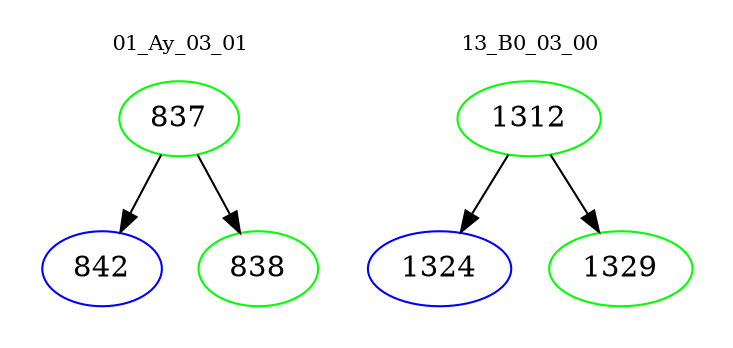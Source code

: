 digraph{
subgraph cluster_0 {
color = white
label = "01_Ay_03_01";
fontsize=10;
T0_837 [label="837", color="green"]
T0_837 -> T0_842 [color="black"]
T0_842 [label="842", color="blue"]
T0_837 -> T0_838 [color="black"]
T0_838 [label="838", color="green"]
}
subgraph cluster_1 {
color = white
label = "13_B0_03_00";
fontsize=10;
T1_1312 [label="1312", color="green"]
T1_1312 -> T1_1324 [color="black"]
T1_1324 [label="1324", color="blue"]
T1_1312 -> T1_1329 [color="black"]
T1_1329 [label="1329", color="green"]
}
}
